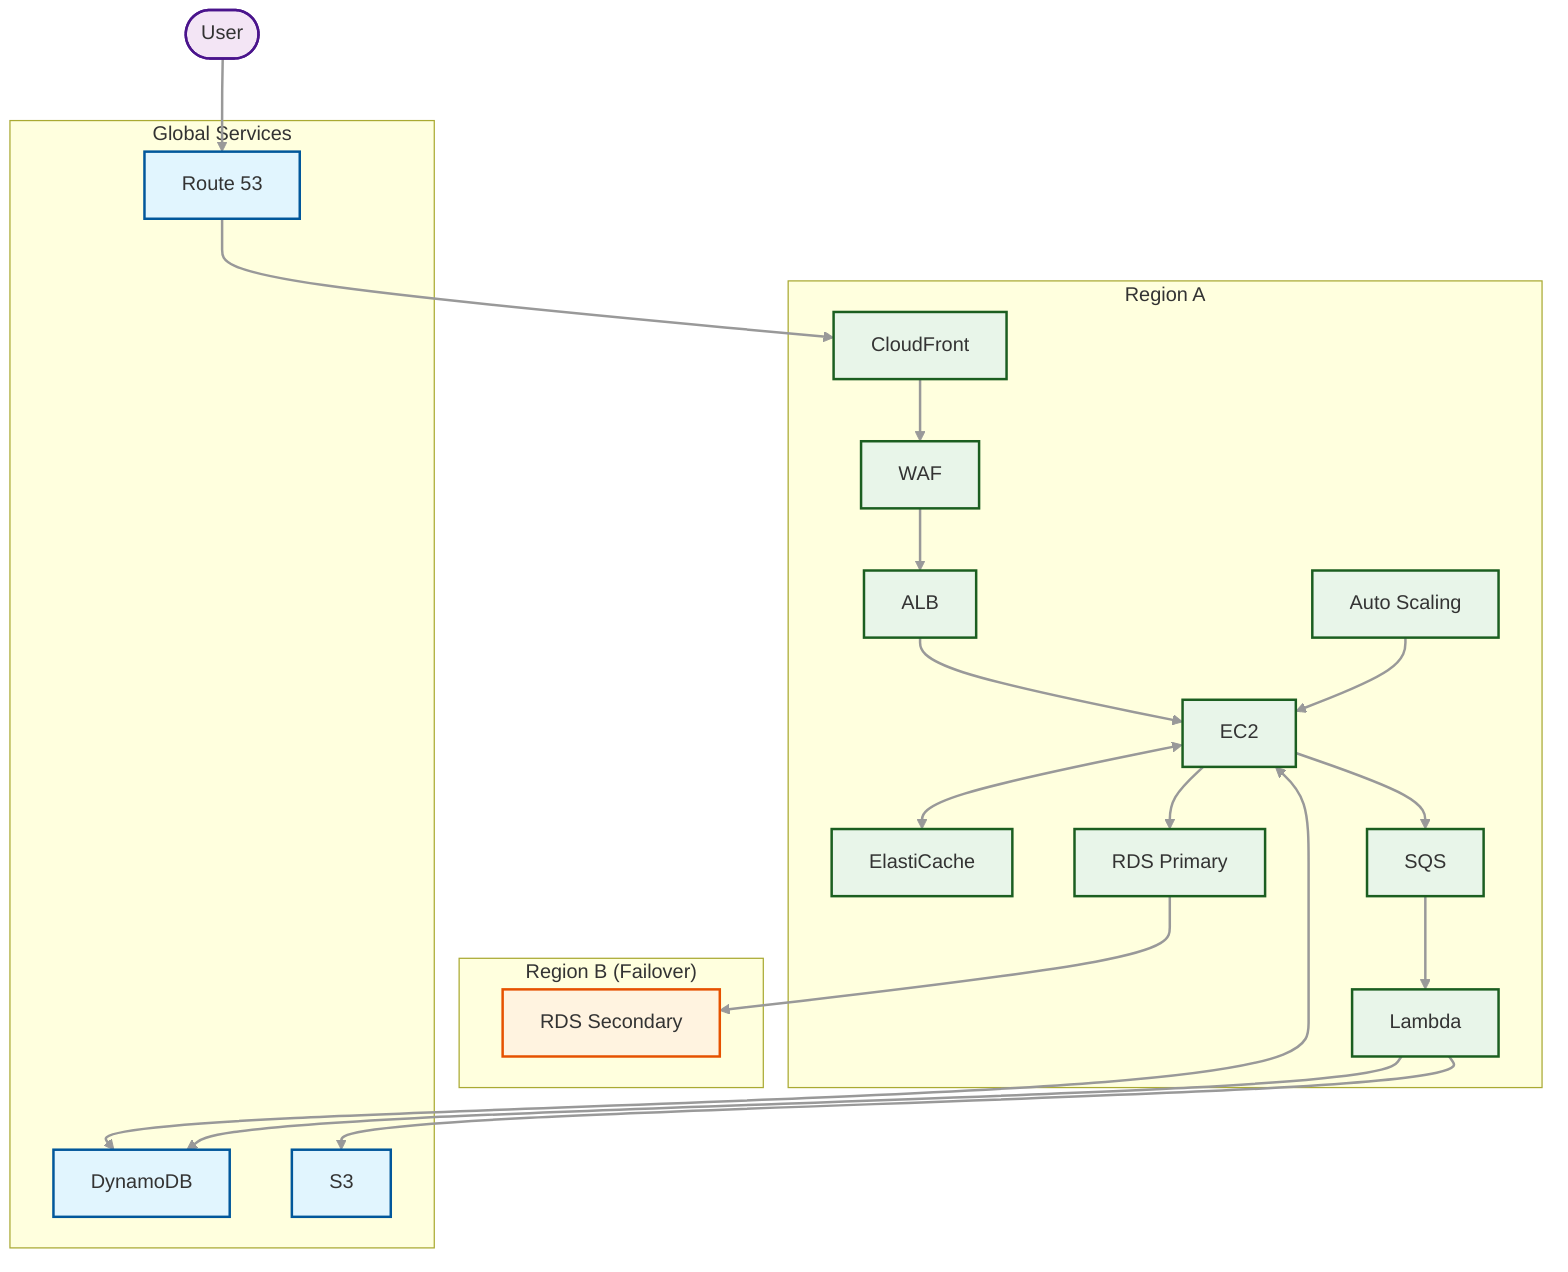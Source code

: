 graph TD
    user([User])
    route53:r53[Route 53]
    cloudfront:cf[CloudFront]
    waf:waf[WAF]
    alb:alb[ALB]
    ec2:ec2[EC2]
    autoscaling:asg[Auto Scaling]
    elasticache:cache[ElastiCache]
    rds:primary[RDS Primary]
    rds:secondary[RDS Secondary]
    dynamodb:dynamo[DynamoDB]
    sqs:queue[SQS]
    lambda:func[Lambda]
    s3:storage[S3]

    user --> route53:r53
    route53:r53 --> cloudfront:cf
    cloudfront:cf --> waf:waf
    waf:waf --> alb:alb
    alb:alb --> ec2:ec2
    ec2:ec2 <--> elasticache:cache
    ec2:ec2 --> rds:primary
    rds:primary --> rds:secondary
    ec2:ec2 <--> dynamodb:dynamo
    ec2:ec2 --> sqs:queue
    sqs:queue --> lambda:func
    lambda:func --> s3:storage
    lambda:func --> dynamodb:dynamo
    autoscaling:asg --> ec2:ec2

    subgraph "Region A"
        cloudfront:cf
        waf:waf
        alb:alb
        ec2:ec2
        autoscaling:asg
        elasticache:cache
        rds:primary
        sqs:queue
        lambda:func
    end

    subgraph "Region B (Failover)"
        rds:secondary
    end

    subgraph "Global Services"
        route53:r53
        dynamodb:dynamo
        s3:storage
    end

    classDef default fill:#f9f9f9,stroke:#333,stroke-width:2px;
    classDef global fill:#e1f5fe,stroke:#01579b,stroke-width:2px;
    classDef regionA fill:#e8f5e9,stroke:#1b5e20,stroke-width:2px;
    classDef regionB fill:#fff3e0,stroke:#e65100,stroke-width:2px;
    classDef user fill:#f3e5f5,stroke:#4a148c,stroke-width:2px;

    class route53:r53,dynamodb:dynamo,s3:storage global;
    class cloudfront:cf,waf:waf,alb:alb,ec2:ec2,autoscaling:asg,elasticache:cache,rds:primary,sqs:queue,lambda:func regionA;
    class rds:secondary regionB;
    class user user;

    linkStyle default stroke:#999,stroke-width:2px,fill:none;